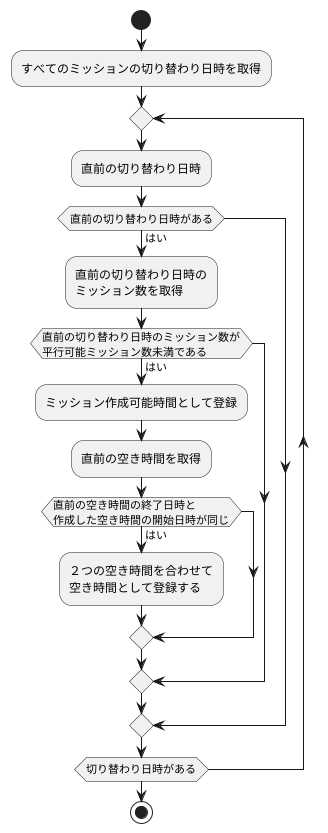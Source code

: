 @startuml build-free-tasks-flow-chart

start
:すべてのミッションの切り替わり日時を取得;
repeat
  :直前の切り替わり日時;
  if (直前の切り替わり日時がある) then (はい)
    :直前の切り替わり日時の\nミッション数を取得;
    if (直前の切り替わり日時のミッション数が\n平行可能ミッション数未満である) then(はい)
      :ミッション作成可能時間として登録;
      :直前の空き時間を取得;
      if (直前の空き時間の終了日時と\n作成した空き時間の開始日時が同じ) then (はい)
        :２つの空き時間を合わせて\n空き時間として登録する;
      endif
    endif
  endif
repeat while (切り替わり日時がある)
stop
@enduml